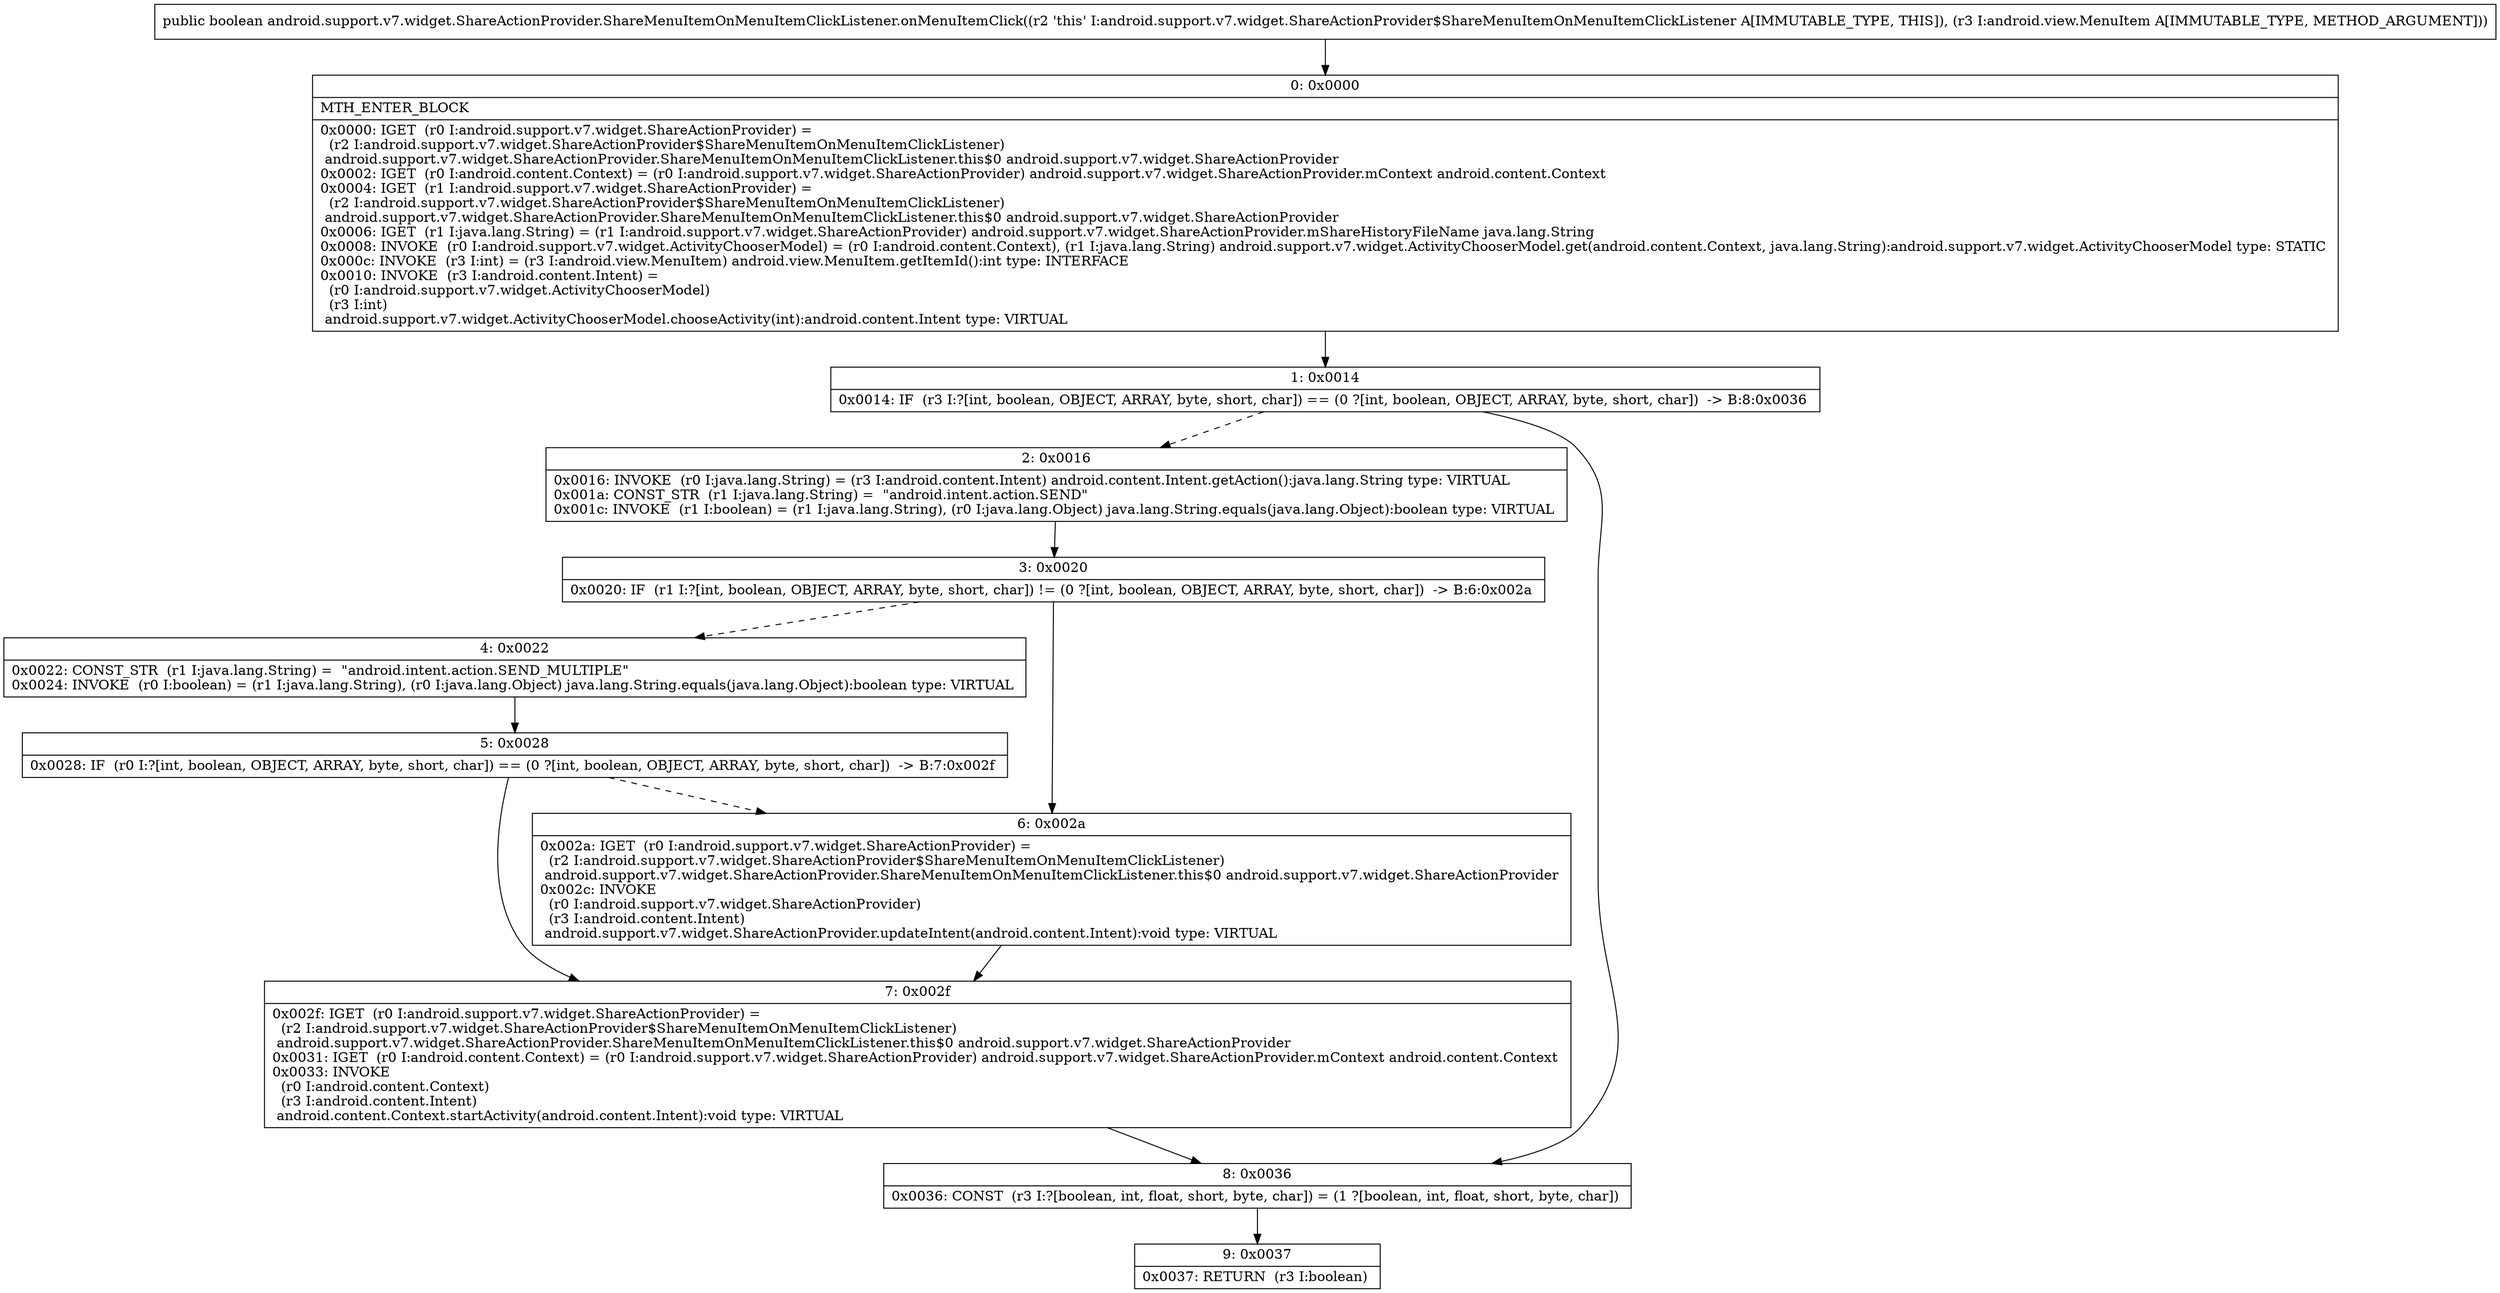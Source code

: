 digraph "CFG forandroid.support.v7.widget.ShareActionProvider.ShareMenuItemOnMenuItemClickListener.onMenuItemClick(Landroid\/view\/MenuItem;)Z" {
Node_0 [shape=record,label="{0\:\ 0x0000|MTH_ENTER_BLOCK\l|0x0000: IGET  (r0 I:android.support.v7.widget.ShareActionProvider) = \l  (r2 I:android.support.v7.widget.ShareActionProvider$ShareMenuItemOnMenuItemClickListener)\l android.support.v7.widget.ShareActionProvider.ShareMenuItemOnMenuItemClickListener.this$0 android.support.v7.widget.ShareActionProvider \l0x0002: IGET  (r0 I:android.content.Context) = (r0 I:android.support.v7.widget.ShareActionProvider) android.support.v7.widget.ShareActionProvider.mContext android.content.Context \l0x0004: IGET  (r1 I:android.support.v7.widget.ShareActionProvider) = \l  (r2 I:android.support.v7.widget.ShareActionProvider$ShareMenuItemOnMenuItemClickListener)\l android.support.v7.widget.ShareActionProvider.ShareMenuItemOnMenuItemClickListener.this$0 android.support.v7.widget.ShareActionProvider \l0x0006: IGET  (r1 I:java.lang.String) = (r1 I:android.support.v7.widget.ShareActionProvider) android.support.v7.widget.ShareActionProvider.mShareHistoryFileName java.lang.String \l0x0008: INVOKE  (r0 I:android.support.v7.widget.ActivityChooserModel) = (r0 I:android.content.Context), (r1 I:java.lang.String) android.support.v7.widget.ActivityChooserModel.get(android.content.Context, java.lang.String):android.support.v7.widget.ActivityChooserModel type: STATIC \l0x000c: INVOKE  (r3 I:int) = (r3 I:android.view.MenuItem) android.view.MenuItem.getItemId():int type: INTERFACE \l0x0010: INVOKE  (r3 I:android.content.Intent) = \l  (r0 I:android.support.v7.widget.ActivityChooserModel)\l  (r3 I:int)\l android.support.v7.widget.ActivityChooserModel.chooseActivity(int):android.content.Intent type: VIRTUAL \l}"];
Node_1 [shape=record,label="{1\:\ 0x0014|0x0014: IF  (r3 I:?[int, boolean, OBJECT, ARRAY, byte, short, char]) == (0 ?[int, boolean, OBJECT, ARRAY, byte, short, char])  \-\> B:8:0x0036 \l}"];
Node_2 [shape=record,label="{2\:\ 0x0016|0x0016: INVOKE  (r0 I:java.lang.String) = (r3 I:android.content.Intent) android.content.Intent.getAction():java.lang.String type: VIRTUAL \l0x001a: CONST_STR  (r1 I:java.lang.String) =  \"android.intent.action.SEND\" \l0x001c: INVOKE  (r1 I:boolean) = (r1 I:java.lang.String), (r0 I:java.lang.Object) java.lang.String.equals(java.lang.Object):boolean type: VIRTUAL \l}"];
Node_3 [shape=record,label="{3\:\ 0x0020|0x0020: IF  (r1 I:?[int, boolean, OBJECT, ARRAY, byte, short, char]) != (0 ?[int, boolean, OBJECT, ARRAY, byte, short, char])  \-\> B:6:0x002a \l}"];
Node_4 [shape=record,label="{4\:\ 0x0022|0x0022: CONST_STR  (r1 I:java.lang.String) =  \"android.intent.action.SEND_MULTIPLE\" \l0x0024: INVOKE  (r0 I:boolean) = (r1 I:java.lang.String), (r0 I:java.lang.Object) java.lang.String.equals(java.lang.Object):boolean type: VIRTUAL \l}"];
Node_5 [shape=record,label="{5\:\ 0x0028|0x0028: IF  (r0 I:?[int, boolean, OBJECT, ARRAY, byte, short, char]) == (0 ?[int, boolean, OBJECT, ARRAY, byte, short, char])  \-\> B:7:0x002f \l}"];
Node_6 [shape=record,label="{6\:\ 0x002a|0x002a: IGET  (r0 I:android.support.v7.widget.ShareActionProvider) = \l  (r2 I:android.support.v7.widget.ShareActionProvider$ShareMenuItemOnMenuItemClickListener)\l android.support.v7.widget.ShareActionProvider.ShareMenuItemOnMenuItemClickListener.this$0 android.support.v7.widget.ShareActionProvider \l0x002c: INVOKE  \l  (r0 I:android.support.v7.widget.ShareActionProvider)\l  (r3 I:android.content.Intent)\l android.support.v7.widget.ShareActionProvider.updateIntent(android.content.Intent):void type: VIRTUAL \l}"];
Node_7 [shape=record,label="{7\:\ 0x002f|0x002f: IGET  (r0 I:android.support.v7.widget.ShareActionProvider) = \l  (r2 I:android.support.v7.widget.ShareActionProvider$ShareMenuItemOnMenuItemClickListener)\l android.support.v7.widget.ShareActionProvider.ShareMenuItemOnMenuItemClickListener.this$0 android.support.v7.widget.ShareActionProvider \l0x0031: IGET  (r0 I:android.content.Context) = (r0 I:android.support.v7.widget.ShareActionProvider) android.support.v7.widget.ShareActionProvider.mContext android.content.Context \l0x0033: INVOKE  \l  (r0 I:android.content.Context)\l  (r3 I:android.content.Intent)\l android.content.Context.startActivity(android.content.Intent):void type: VIRTUAL \l}"];
Node_8 [shape=record,label="{8\:\ 0x0036|0x0036: CONST  (r3 I:?[boolean, int, float, short, byte, char]) = (1 ?[boolean, int, float, short, byte, char]) \l}"];
Node_9 [shape=record,label="{9\:\ 0x0037|0x0037: RETURN  (r3 I:boolean) \l}"];
MethodNode[shape=record,label="{public boolean android.support.v7.widget.ShareActionProvider.ShareMenuItemOnMenuItemClickListener.onMenuItemClick((r2 'this' I:android.support.v7.widget.ShareActionProvider$ShareMenuItemOnMenuItemClickListener A[IMMUTABLE_TYPE, THIS]), (r3 I:android.view.MenuItem A[IMMUTABLE_TYPE, METHOD_ARGUMENT])) }"];
MethodNode -> Node_0;
Node_0 -> Node_1;
Node_1 -> Node_2[style=dashed];
Node_1 -> Node_8;
Node_2 -> Node_3;
Node_3 -> Node_4[style=dashed];
Node_3 -> Node_6;
Node_4 -> Node_5;
Node_5 -> Node_6[style=dashed];
Node_5 -> Node_7;
Node_6 -> Node_7;
Node_7 -> Node_8;
Node_8 -> Node_9;
}

